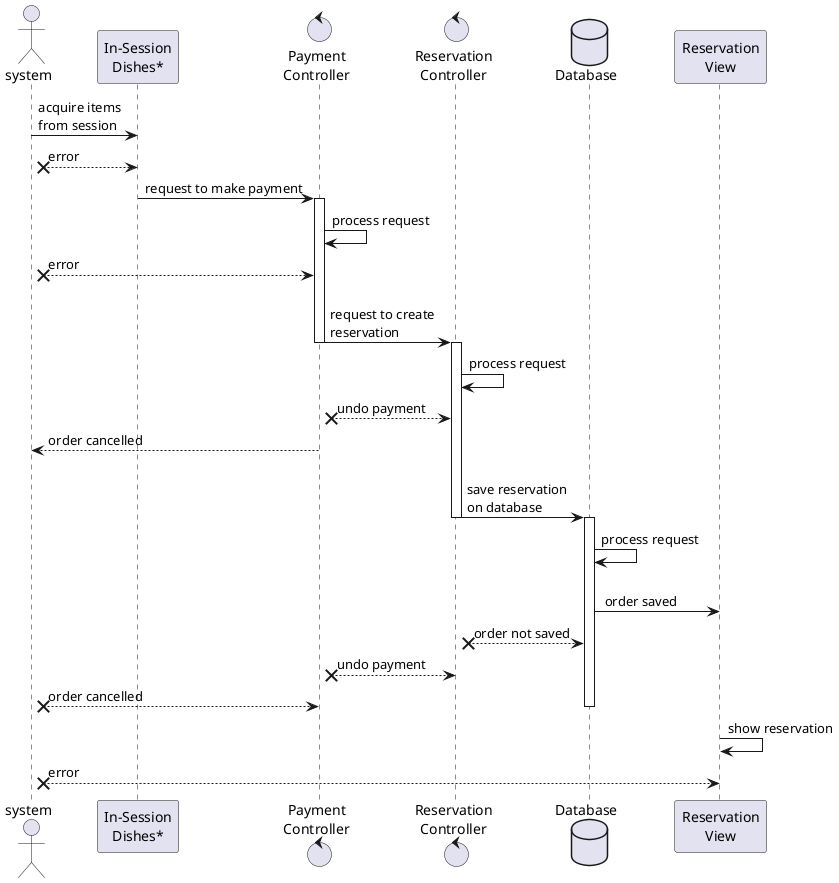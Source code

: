 @startuml reservationProcessing

actor system
participant "In-Session\nDishes*" as dishes
control "Payment\nController" as paymentController
control "Reservation\nController" as reservationController
Database Database as db
participant "Reservation\nView" as ReservationView

system -> dishes : acquire items\nfrom session
system x-- dishes : error
dishes -> paymentController : request to make payment

activate paymentController
paymentController -> paymentController : process request
system x-- paymentController : error
paymentController -> reservationController : \n request to create\n reservation
deactivate paymentController

activate reservationController
reservationController -> reservationController : process request
paymentController x-- reservationController : undo payment
system <-- paymentController : order cancelled
reservationController -> db : \n save reservation\n on database
deactivate reservationController

activate db
db -> db : process request
db -> ReservationView : \n order saved
reservationController x-- db : order not saved
paymentController x-- reservationController : undo payment
system x-- paymentController : order cancelled
deactivate db

ReservationView -> ReservationView : show reservation
system x-- ReservationView : error



@enduml